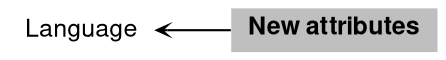 digraph "New attributes"
{
 // LATEX_PDF_SIZE
  bgcolor="transparent";
  edge [fontname="Helvetica,Arial,sans-serif",fontsize=15,labelfontsize=15 arrowhead=open arrowtail=open arrowsize=0.5];
  node [fontname="Helvetica,Arial,sans-serif",fontsize=15,fontsize=12 shape=plaintext];
  rankdir=LR;
  Node1 [label=<<b>New attributes</b>>,height=0.2,width=0.4,color="black", fillcolor="grey75", style="filled", fontcolor="black",tooltip="fallthrough, nodiscard, maybe_unused"];
  Node2 [label="Language",height=0.2,width=0.4,color="black",URL="$group__lang17.html",tooltip="language"];
  Node2->Node1 [shape=plaintext, dir="back", style="solid"];
}
